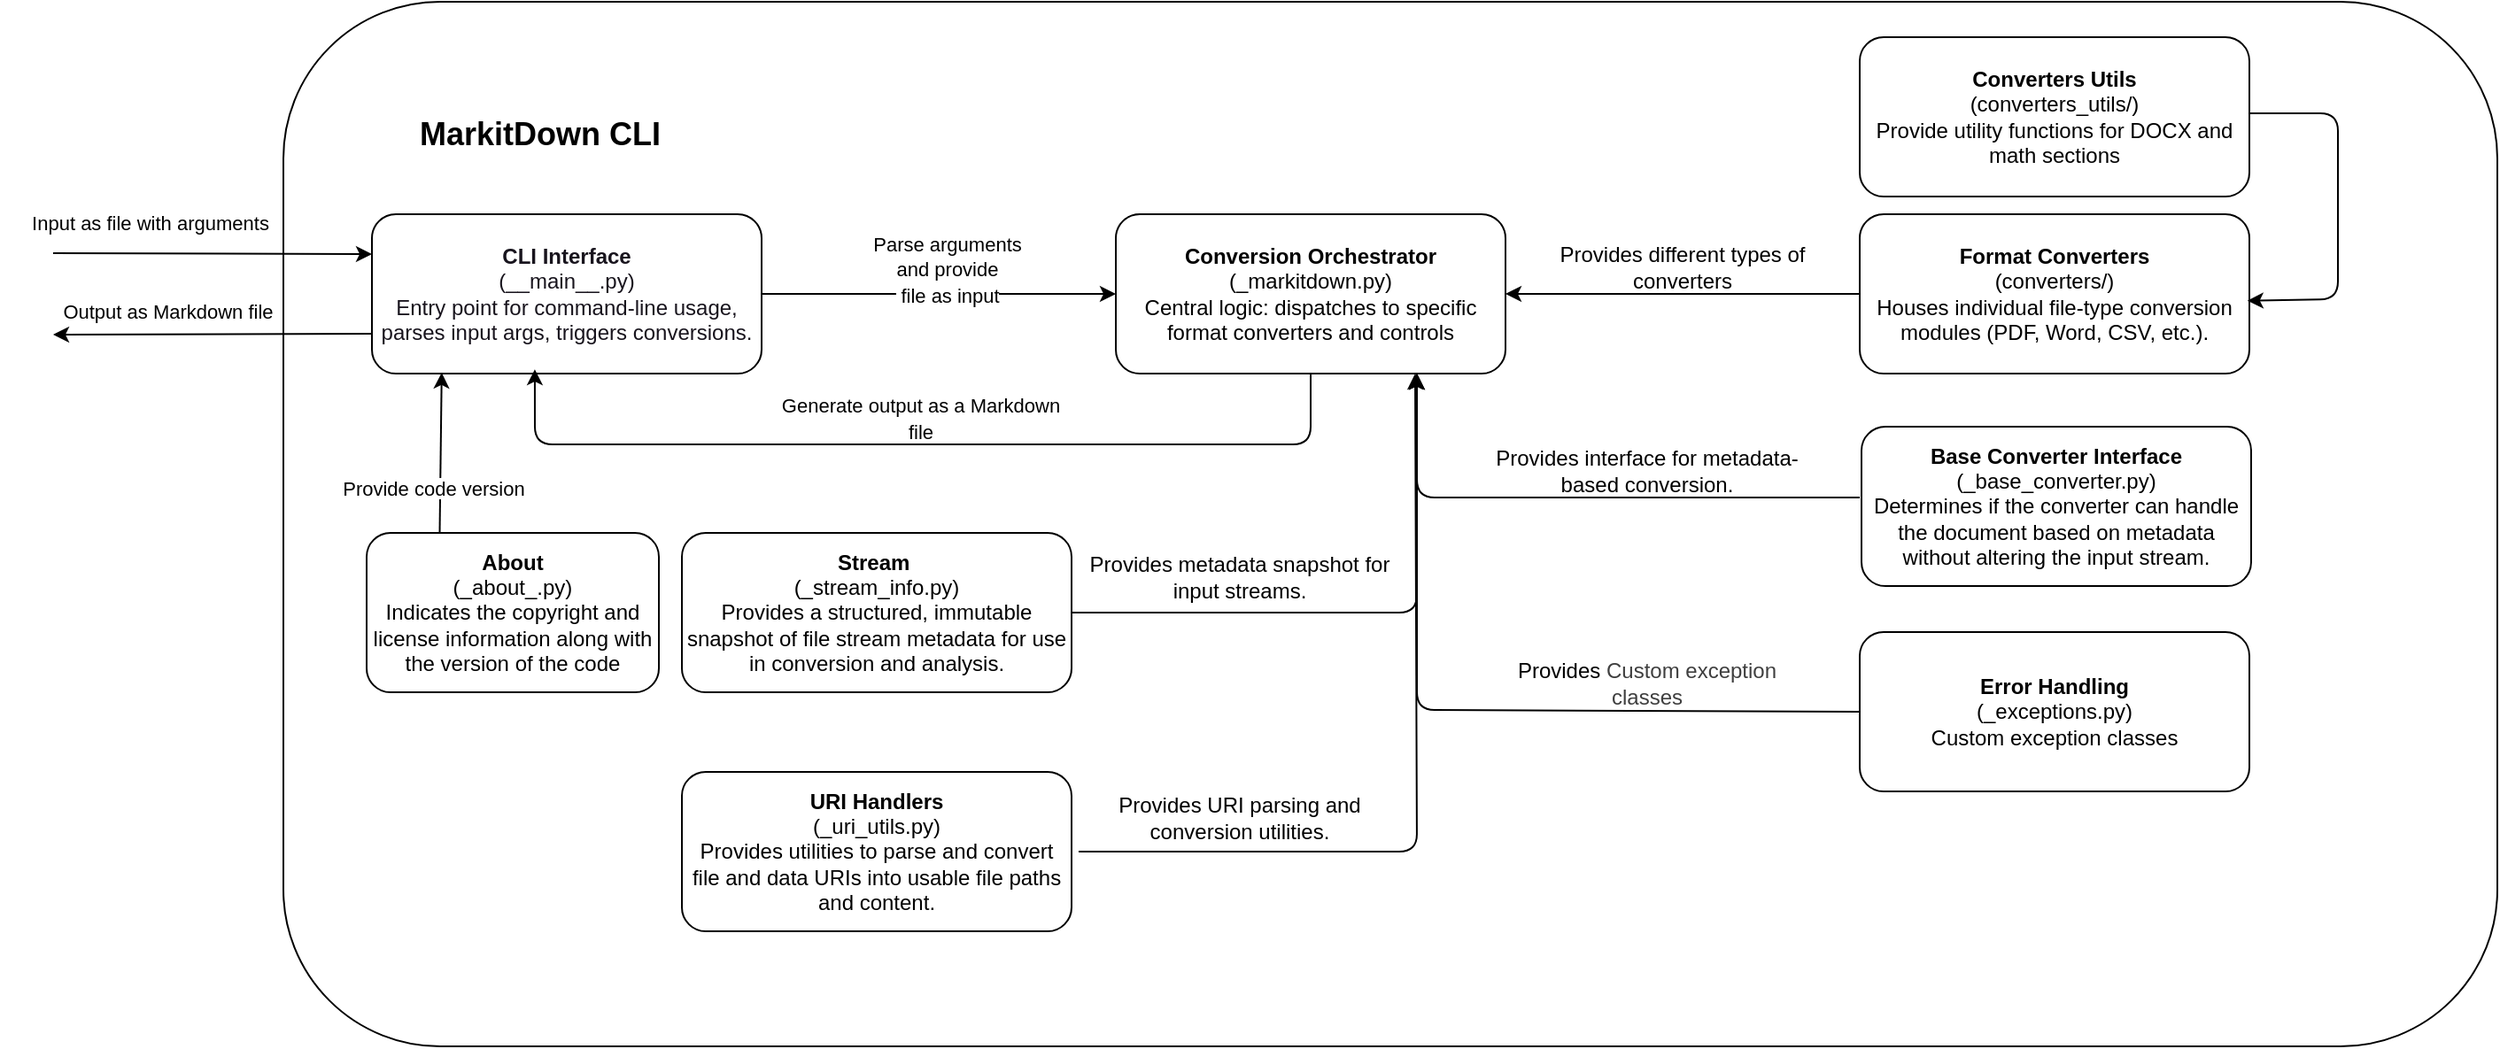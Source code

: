<mxfile>
    <diagram id="PULM-7RwXS6CnYJKRTg3" name="Page-1">
        <mxGraphModel dx="2103" dy="704" grid="1" gridSize="10" guides="1" tooltips="1" connect="1" arrows="1" fold="1" page="1" pageScale="1" pageWidth="850" pageHeight="1100" background="#ffffff" math="0" shadow="0">
            <root>
                <mxCell id="0"/>
                <mxCell id="1" parent="0"/>
                <mxCell id="2" value="" style="rounded=1;whiteSpace=wrap;html=1;" parent="1" vertex="1">
                    <mxGeometry x="150" y="70" width="1250" height="590" as="geometry"/>
                </mxCell>
                <mxCell id="3" value="&lt;b&gt;&lt;font style=&quot;font-size: 18px;&quot;&gt;MarkitDown CLI&lt;/font&gt;&lt;/b&gt;" style="text;html=1;align=center;verticalAlign=middle;whiteSpace=wrap;rounded=0;" parent="1" vertex="1">
                    <mxGeometry x="220" y="130" width="150" height="30" as="geometry"/>
                </mxCell>
                <mxCell id="8" value="" style="edgeStyle=none;html=1;" parent="1" source="4" target="7" edge="1">
                    <mxGeometry relative="1" as="geometry"/>
                </mxCell>
                <mxCell id="4" value="&lt;font style=&quot;color: rgb(24, 20, 29);&quot;&gt;&lt;b&gt;CLI Interface&lt;/b&gt;&lt;br&gt;(__main__.py)&lt;br&gt;Entry point for command-line usage, parses input args, triggers conversions.&lt;/font&gt;" style="rounded=1;whiteSpace=wrap;html=1;" parent="1" vertex="1">
                    <mxGeometry x="200" y="190" width="220" height="90" as="geometry"/>
                </mxCell>
                <mxCell id="5" value="" style="endArrow=classic;html=1;entryX=0;entryY=0.25;entryDx=0;entryDy=0;" parent="1" target="4" edge="1">
                    <mxGeometry width="50" height="50" relative="1" as="geometry">
                        <mxPoint x="20" y="212" as="sourcePoint"/>
                        <mxPoint x="330" y="270" as="targetPoint"/>
                    </mxGeometry>
                </mxCell>
                <mxCell id="7" value="&lt;span data-end=&quot;720&quot; data-start=&quot;693&quot;&gt;&lt;b&gt;Conversion Orchestrator&lt;/b&gt;&lt;br&gt;(_markitdown.py)&lt;/span&gt;&lt;div&gt;&lt;span data-end=&quot;720&quot; data-start=&quot;693&quot;&gt;Central logic: dispatches to specific format converters and controls&lt;/span&gt;&lt;/div&gt;" style="rounded=1;whiteSpace=wrap;html=1;" parent="1" vertex="1">
                    <mxGeometry x="620" y="190" width="220" height="90" as="geometry"/>
                </mxCell>
                <mxCell id="12" value="&lt;span style=&quot;color: rgb(0, 0, 0); font-size: 11px; text-wrap-mode: nowrap; background-color: rgb(255, 255, 255);&quot;&gt;Parse arguments and provide&lt;/span&gt;&lt;div&gt;&lt;span style=&quot;color: rgb(0, 0, 0); font-size: 11px; text-wrap-mode: nowrap; background-color: rgb(255, 255, 255);&quot;&gt;&amp;nbsp;file as input&lt;/span&gt;&lt;/div&gt;" style="text;html=1;align=center;verticalAlign=middle;whiteSpace=wrap;rounded=0;" parent="1" vertex="1">
                    <mxGeometry x="480" y="206" width="90" height="30" as="geometry"/>
                </mxCell>
                <mxCell id="14" value="" style="endArrow=classic;html=1;exitX=0.5;exitY=1;exitDx=0;exitDy=0;entryX=0.418;entryY=0.973;entryDx=0;entryDy=0;entryPerimeter=0;" parent="1" source="7" target="4" edge="1">
                    <mxGeometry width="50" height="50" relative="1" as="geometry">
                        <mxPoint x="570" y="350" as="sourcePoint"/>
                        <mxPoint x="620" y="300" as="targetPoint"/>
                        <Array as="points">
                            <mxPoint x="730" y="320"/>
                            <mxPoint x="292" y="320"/>
                        </Array>
                    </mxGeometry>
                </mxCell>
                <mxCell id="15" value="&lt;span style=&quot;font-size: 11px; text-wrap-mode: nowrap; background-color: rgb(255, 255, 255);&quot;&gt;Generate output as a Markdown file&lt;/span&gt;" style="text;html=1;align=center;verticalAlign=middle;whiteSpace=wrap;rounded=0;" parent="1" vertex="1">
                    <mxGeometry x="425" y="290" width="170" height="30" as="geometry"/>
                </mxCell>
                <mxCell id="16" value="&lt;span style=&quot;font-size: 11px; text-wrap-mode: nowrap; background-color: rgb(255, 255, 255);&quot;&gt;Input as file with arguments&lt;/span&gt;" style="text;html=1;align=center;verticalAlign=middle;whiteSpace=wrap;rounded=0;" parent="1" vertex="1">
                    <mxGeometry x="-10" y="180" width="170" height="30" as="geometry"/>
                </mxCell>
                <mxCell id="17" value="" style="endArrow=classic;html=1;exitX=0;exitY=0.75;exitDx=0;exitDy=0;" parent="1" source="4" edge="1">
                    <mxGeometry width="50" height="50" relative="1" as="geometry">
                        <mxPoint x="230" y="350" as="sourcePoint"/>
                        <mxPoint x="20" y="258" as="targetPoint"/>
                    </mxGeometry>
                </mxCell>
                <mxCell id="18" value="&lt;span style=&quot;font-size: 11px; text-wrap-mode: nowrap; background-color: rgb(255, 255, 255);&quot;&gt;Output as Markdown file&lt;/span&gt;" style="text;html=1;align=center;verticalAlign=middle;whiteSpace=wrap;rounded=0;" parent="1" vertex="1">
                    <mxGeometry y="230" width="170" height="30" as="geometry"/>
                </mxCell>
                <mxCell id="20" value="" style="edgeStyle=none;html=1;" parent="1" source="19" target="7" edge="1">
                    <mxGeometry relative="1" as="geometry"/>
                </mxCell>
                <mxCell id="19" value="&lt;span data-end=&quot;720&quot; data-start=&quot;693&quot;&gt;&lt;strong data-end=&quot;843&quot; data-start=&quot;822&quot;&gt;Format Converters&lt;/strong&gt;&lt;br&gt;(converters/)&lt;/span&gt;&lt;div&gt;&lt;span data-end=&quot;720&quot; data-start=&quot;693&quot;&gt;Houses individual file-type conversion modules (PDF, Word, CSV, etc.).&lt;/span&gt;&lt;/div&gt;" style="rounded=1;whiteSpace=wrap;html=1;" parent="1" vertex="1">
                    <mxGeometry x="1040" y="190" width="220" height="90" as="geometry"/>
                </mxCell>
                <mxCell id="21" value="Provides different types of converters" style="text;html=1;align=center;verticalAlign=middle;whiteSpace=wrap;rounded=0;" parent="1" vertex="1">
                    <mxGeometry x="850" y="205" width="180" height="30" as="geometry"/>
                </mxCell>
                <mxCell id="22" value="&lt;span data-end=&quot;720&quot; data-start=&quot;693&quot;&gt;&lt;strong data-end=&quot;843&quot; data-start=&quot;822&quot;&gt;Base Converter Interface&lt;/strong&gt;&lt;br&gt;(_base_converter.py)&lt;/span&gt;&lt;div&gt;Determines if the converter can handle the document based on metadata without altering the input stream.&lt;/div&gt;" style="rounded=1;whiteSpace=wrap;html=1;" parent="1" vertex="1">
                    <mxGeometry x="1041" y="310" width="220" height="90" as="geometry"/>
                </mxCell>
                <mxCell id="23" value="" style="endArrow=classic;html=1;" parent="1" edge="1">
                    <mxGeometry width="50" height="50" relative="1" as="geometry">
                        <mxPoint x="1040" y="350" as="sourcePoint"/>
                        <mxPoint x="790" y="280" as="targetPoint"/>
                        <Array as="points">
                            <mxPoint x="950" y="350"/>
                            <mxPoint x="790" y="350"/>
                        </Array>
                    </mxGeometry>
                </mxCell>
                <mxCell id="24" value="Provides interface for metadata-based conversion." style="text;html=1;align=center;verticalAlign=middle;whiteSpace=wrap;rounded=0;" parent="1" vertex="1">
                    <mxGeometry x="830" y="320" width="180" height="30" as="geometry"/>
                </mxCell>
                <mxCell id="25" value="&lt;span data-end=&quot;720&quot; data-start=&quot;693&quot;&gt;&lt;b&gt;Error Handling&lt;/b&gt;&lt;/span&gt;&lt;div&gt;&lt;span data-end=&quot;720&quot; data-start=&quot;693&quot;&gt;(_exceptions.py)&lt;/span&gt;&lt;div&gt;Custom exception classes&lt;/div&gt;&lt;/div&gt;" style="rounded=1;whiteSpace=wrap;html=1;" parent="1" vertex="1">
                    <mxGeometry x="1040" y="426" width="220" height="90" as="geometry"/>
                </mxCell>
                <mxCell id="26" value="" style="endArrow=classic;html=1;exitX=0;exitY=0.5;exitDx=0;exitDy=0;" parent="1" source="25" edge="1">
                    <mxGeometry width="50" height="50" relative="1" as="geometry">
                        <mxPoint x="970" y="390" as="sourcePoint"/>
                        <mxPoint x="790" y="280" as="targetPoint"/>
                        <Array as="points">
                            <mxPoint x="790" y="470"/>
                        </Array>
                    </mxGeometry>
                </mxCell>
                <mxCell id="27" value="Provides&amp;nbsp;&lt;span style=&quot;color: rgb(63, 63, 63);&quot;&gt;Custom exception classes&lt;/span&gt;" style="text;html=1;align=center;verticalAlign=middle;whiteSpace=wrap;rounded=0;" parent="1" vertex="1">
                    <mxGeometry x="830" y="440" width="180" height="30" as="geometry"/>
                </mxCell>
                <mxCell id="28" value="&lt;strong data-end=&quot;1203&quot; data-start=&quot;1178&quot;&gt;Stream&amp;nbsp;&lt;/strong&gt;&lt;br&gt;&lt;div&gt;&lt;span data-end=&quot;720&quot; data-start=&quot;693&quot;&gt;(_stream_info.py)&lt;/span&gt;&lt;div&gt;Provides a structured, immutable snapshot of file stream metadata for use in conversion and analysis.&lt;/div&gt;&lt;/div&gt;" style="rounded=1;whiteSpace=wrap;html=1;" parent="1" vertex="1">
                    <mxGeometry x="375" y="370" width="220" height="90" as="geometry"/>
                </mxCell>
                <mxCell id="29" value="" style="endArrow=classic;html=1;exitX=1;exitY=0.5;exitDx=0;exitDy=0;" parent="1" source="28" edge="1">
                    <mxGeometry width="50" height="50" relative="1" as="geometry">
                        <mxPoint x="680" y="390" as="sourcePoint"/>
                        <mxPoint x="790" y="280" as="targetPoint"/>
                        <Array as="points">
                            <mxPoint x="790" y="415"/>
                        </Array>
                    </mxGeometry>
                </mxCell>
                <mxCell id="30" value="&lt;span style=&quot;&quot; data-is-only-node=&quot;&quot; data-end=&quot;12&quot; data-start=&quot;0&quot;&gt;Provides&lt;/span&gt; metadata snapshot for input streams." style="text;html=1;align=center;verticalAlign=middle;whiteSpace=wrap;rounded=0;" parent="1" vertex="1">
                    <mxGeometry x="600" y="380" width="180" height="30" as="geometry"/>
                </mxCell>
                <mxCell id="31" value="&lt;div&gt;&lt;span data-end=&quot;720&quot; data-start=&quot;693&quot;&gt;&lt;b&gt;URI Handlers&lt;/b&gt;&lt;/span&gt;&lt;/div&gt;&lt;div&gt;&lt;span data-end=&quot;720&quot; data-start=&quot;693&quot;&gt;(_uri_utils.py)&lt;/span&gt;&lt;div&gt;&lt;span style=&quot;&quot; data-is-only-node=&quot;&quot; data-end=&quot;12&quot; data-start=&quot;0&quot;&gt;Provides&lt;/span&gt; utilities to parse and convert file and data URIs into usable file paths and content.&lt;/div&gt;&lt;/div&gt;" style="rounded=1;whiteSpace=wrap;html=1;" parent="1" vertex="1">
                    <mxGeometry x="375" y="505" width="220" height="90" as="geometry"/>
                </mxCell>
                <mxCell id="32" value="" style="endArrow=classic;html=1;exitX=1;exitY=0.5;exitDx=0;exitDy=0;entryX=0.75;entryY=1;entryDx=0;entryDy=0;" parent="1" edge="1">
                    <mxGeometry width="50" height="50" relative="1" as="geometry">
                        <mxPoint x="599" y="550" as="sourcePoint"/>
                        <mxPoint x="789" y="280" as="targetPoint"/>
                        <Array as="points">
                            <mxPoint x="790" y="550"/>
                        </Array>
                    </mxGeometry>
                </mxCell>
                <mxCell id="33" value="Provides URI parsing and conversion utilities." style="text;html=1;align=center;verticalAlign=middle;whiteSpace=wrap;rounded=0;" parent="1" vertex="1">
                    <mxGeometry x="600" y="516" width="180" height="30" as="geometry"/>
                </mxCell>
                <mxCell id="34" value="&lt;b&gt;About&lt;/b&gt;&lt;br&gt;&lt;div&gt;&lt;span data-end=&quot;720&quot; data-start=&quot;693&quot;&gt;(_about_.py)&lt;/span&gt;&lt;div&gt;Indicates the copyright and license information along with the version of the code&lt;/div&gt;&lt;/div&gt;" style="rounded=1;whiteSpace=wrap;html=1;" parent="1" vertex="1">
                    <mxGeometry x="197" y="370" width="165" height="90" as="geometry"/>
                </mxCell>
                <mxCell id="35" value="" style="endArrow=classic;html=1;exitX=0.25;exitY=0;exitDx=0;exitDy=0;entryX=0.179;entryY=0.994;entryDx=0;entryDy=0;entryPerimeter=0;" parent="1" source="34" target="4" edge="1">
                    <mxGeometry width="50" height="50" relative="1" as="geometry">
                        <mxPoint x="430" y="390" as="sourcePoint"/>
                        <mxPoint x="480" y="340" as="targetPoint"/>
                    </mxGeometry>
                </mxCell>
                <mxCell id="36" value="&lt;span style=&quot;font-size: 11px; text-wrap-mode: nowrap; background-color: rgb(255, 255, 255);&quot;&gt;Provide code version&lt;/span&gt;&lt;span style=&quot;font-family: monospace; font-size: 0px; text-align: start; text-wrap-mode: nowrap;&quot;&gt;%3CmxGraphModel%3E%3Croot%3E%3CmxCell%20id%3D%220%22%2F%3E%3CmxCell%20id%3D%221%22%20parent%3D%220%22%2F%3E%3CmxCell%20id%3D%222%22%20value%3D%22%26lt%3Bspan%20style%3D%26quot%3Bfont-size%3A%2011px%3B%20text-wrap-mode%3A%20nowrap%3B%20background-color%3A%20rgb(255%2C%20255%2C%20255)%3B%26quot%3B%26gt%3BGive%20Output%20as%20MarkDown%20file%26lt%3B%2Fspan%26gt%3B%22%20style%3D%22text%3Bhtml%3D1%3Balign%3Dcenter%3BverticalAlign%3Dmiddle%3BwhiteSpace%3Dwrap%3Brounded%3D0%3B%22%20vertex%3D%221%22%20parent%3D%221%22%3E%3CmxGeometry%20x%3D%22425%22%20y%3D%22290%22%20width%3D%22170%22%20height%3D%2230%22%20as%3D%22geometry%22%2F%3E%3C%2FmxCell%3E%3C%2Froot%3E%3C%2FmxGraphModel%3E&lt;/span&gt;" style="text;html=1;align=center;verticalAlign=middle;whiteSpace=wrap;rounded=0;" parent="1" vertex="1">
                    <mxGeometry x="150" y="330" width="170" height="30" as="geometry"/>
                </mxCell>
                <mxCell id="38" style="edgeStyle=none;html=1;entryX=0.995;entryY=0.543;entryDx=0;entryDy=0;exitX=1;exitY=0.5;exitDx=0;exitDy=0;entryPerimeter=0;" edge="1" parent="1" target="19">
                    <mxGeometry relative="1" as="geometry">
                        <mxPoint x="1260" y="133" as="sourcePoint"/>
                        <mxPoint x="1260" y="233" as="targetPoint"/>
                        <Array as="points">
                            <mxPoint x="1310" y="133"/>
                            <mxPoint x="1310" y="238"/>
                        </Array>
                    </mxGeometry>
                </mxCell>
                <mxCell id="37" value="&lt;span data-end=&quot;720&quot; data-start=&quot;693&quot;&gt;&lt;strong data-end=&quot;843&quot; data-start=&quot;822&quot;&gt;Converters Utils&lt;/strong&gt;&lt;br&gt;(converters_utils/)&lt;/span&gt;&lt;div&gt;Provide utility functions for DOCX and math sections&lt;/div&gt;" style="rounded=1;whiteSpace=wrap;html=1;" vertex="1" parent="1">
                    <mxGeometry x="1040" y="90" width="220" height="90" as="geometry"/>
                </mxCell>
            </root>
        </mxGraphModel>
    </diagram>
</mxfile>
